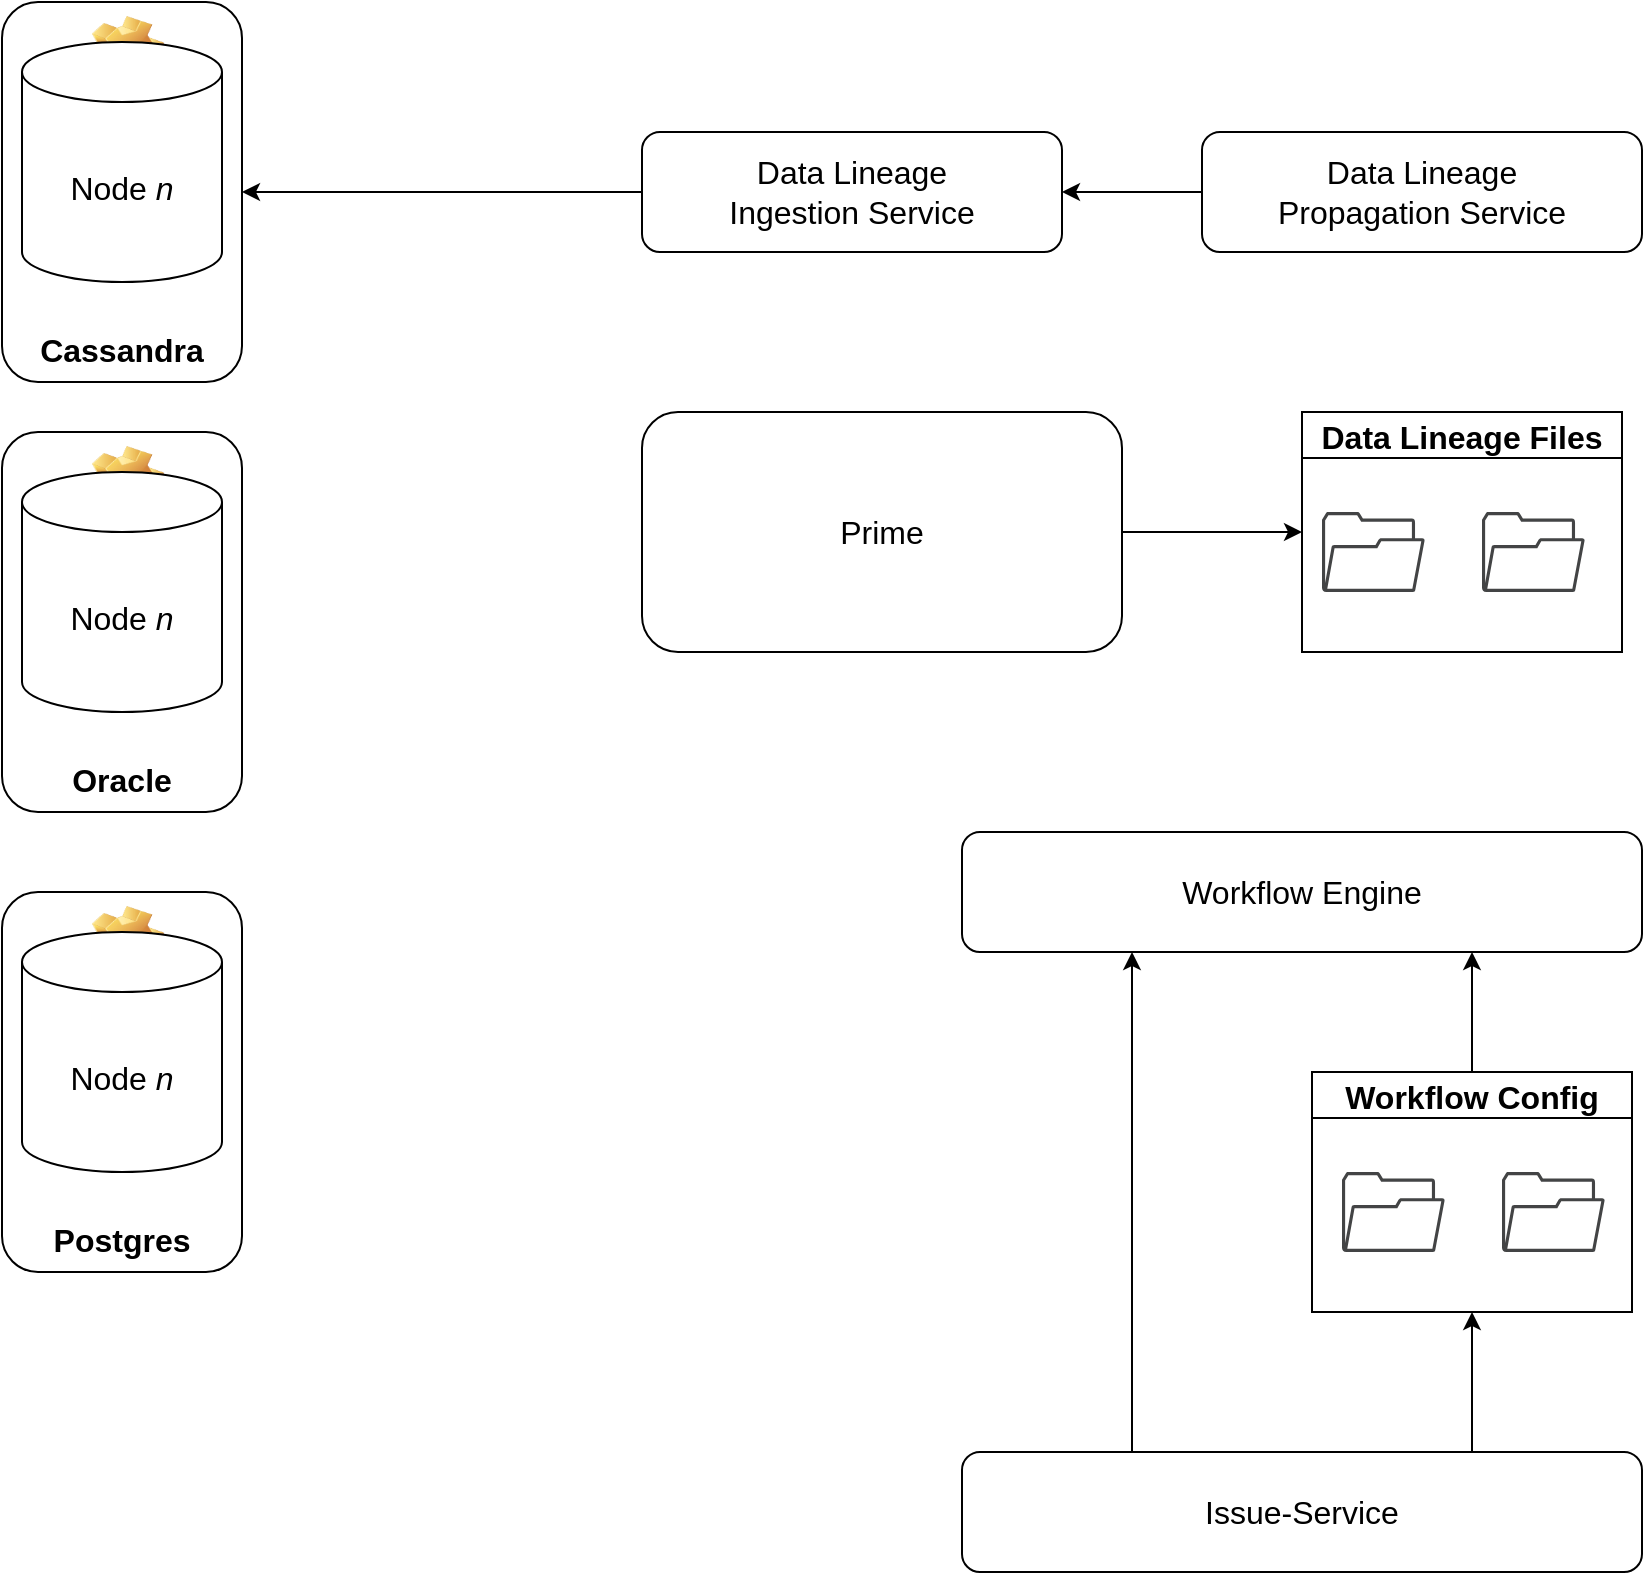 <mxfile version="20.0.4" type="github">
  <diagram id="CqKCCkXQD8Se-KNbkIMq" name="Page-1">
    <mxGraphModel dx="3341" dy="1841" grid="1" gridSize="10" guides="1" tooltips="1" connect="1" arrows="1" fold="1" page="1" pageScale="1" pageWidth="850" pageHeight="1100" math="0" shadow="0">
      <root>
        <mxCell id="0" />
        <mxCell id="1" parent="0" />
        <mxCell id="_ZaMVCGiZKowR8aK0YJU-36" value="Cassandra" style="label;whiteSpace=wrap;html=1;align=center;verticalAlign=bottom;spacingLeft=0;spacingBottom=4;imageAlign=center;imageVerticalAlign=top;image=img/clipart/Gear_128x128.png;fontSize=16;" vertex="1" parent="1">
          <mxGeometry x="600" y="155" width="120" height="190" as="geometry" />
        </mxCell>
        <mxCell id="_ZaMVCGiZKowR8aK0YJU-25" style="edgeStyle=orthogonalEdgeStyle;rounded=0;orthogonalLoop=1;jettySize=auto;html=1;exitX=1;exitY=0.5;exitDx=0;exitDy=0;entryX=0;entryY=0.5;entryDx=0;entryDy=0;fontSize=16;" edge="1" parent="1" source="_ZaMVCGiZKowR8aK0YJU-3" target="_ZaMVCGiZKowR8aK0YJU-6">
          <mxGeometry relative="1" as="geometry" />
        </mxCell>
        <mxCell id="_ZaMVCGiZKowR8aK0YJU-3" value="Prime" style="rounded=1;whiteSpace=wrap;html=1;fontSize=16;" vertex="1" parent="1">
          <mxGeometry x="920" y="360" width="240" height="120" as="geometry" />
        </mxCell>
        <mxCell id="_ZaMVCGiZKowR8aK0YJU-14" value="" style="group" vertex="1" connectable="0" parent="1">
          <mxGeometry x="1250" y="360" width="160" height="120" as="geometry" />
        </mxCell>
        <mxCell id="_ZaMVCGiZKowR8aK0YJU-6" value="Data Lineage Files" style="swimlane;fontSize=16;container=0;autosize=0;direction=east;" vertex="1" parent="_ZaMVCGiZKowR8aK0YJU-14">
          <mxGeometry width="160" height="120" as="geometry">
            <mxRectangle x="320" y="830" width="180" height="30" as="alternateBounds" />
          </mxGeometry>
        </mxCell>
        <mxCell id="_ZaMVCGiZKowR8aK0YJU-4" value="" style="sketch=0;pointerEvents=1;shadow=0;dashed=0;html=1;strokeColor=none;fillColor=#434445;aspect=fixed;labelPosition=center;verticalLabelPosition=bottom;verticalAlign=top;align=center;outlineConnect=0;shape=mxgraph.vvd.folder;fontSize=16;autosize=0;direction=east;container=0;" vertex="1" parent="_ZaMVCGiZKowR8aK0YJU-14">
          <mxGeometry x="10" y="50" width="51.43" height="40" as="geometry" />
        </mxCell>
        <mxCell id="_ZaMVCGiZKowR8aK0YJU-9" value="" style="sketch=0;pointerEvents=1;shadow=0;dashed=0;html=1;strokeColor=none;fillColor=#434445;aspect=fixed;labelPosition=center;verticalLabelPosition=bottom;verticalAlign=top;align=center;outlineConnect=0;shape=mxgraph.vvd.folder;fontSize=16;autosize=0;direction=east;container=0;" vertex="1" parent="_ZaMVCGiZKowR8aK0YJU-14">
          <mxGeometry x="90" y="50" width="51.43" height="40" as="geometry" />
        </mxCell>
        <mxCell id="_ZaMVCGiZKowR8aK0YJU-16" value="" style="group" vertex="1" connectable="0" parent="1">
          <mxGeometry x="1260" y="690" width="160" height="120" as="geometry" />
        </mxCell>
        <mxCell id="_ZaMVCGiZKowR8aK0YJU-17" value="Workflow Config" style="swimlane;fontSize=16;container=0;autosize=0;direction=east;" vertex="1" parent="_ZaMVCGiZKowR8aK0YJU-16">
          <mxGeometry x="-5" width="160" height="120" as="geometry">
            <mxRectangle x="320" y="830" width="180" height="30" as="alternateBounds" />
          </mxGeometry>
        </mxCell>
        <mxCell id="_ZaMVCGiZKowR8aK0YJU-18" value="" style="sketch=0;pointerEvents=1;shadow=0;dashed=0;html=1;strokeColor=none;fillColor=#434445;aspect=fixed;labelPosition=center;verticalLabelPosition=bottom;verticalAlign=top;align=center;outlineConnect=0;shape=mxgraph.vvd.folder;fontSize=16;autosize=0;direction=east;container=0;" vertex="1" parent="_ZaMVCGiZKowR8aK0YJU-16">
          <mxGeometry x="10" y="50" width="51.43" height="40" as="geometry" />
        </mxCell>
        <mxCell id="_ZaMVCGiZKowR8aK0YJU-19" value="" style="sketch=0;pointerEvents=1;shadow=0;dashed=0;html=1;strokeColor=none;fillColor=#434445;aspect=fixed;labelPosition=center;verticalLabelPosition=bottom;verticalAlign=top;align=center;outlineConnect=0;shape=mxgraph.vvd.folder;fontSize=16;autosize=0;direction=east;container=0;" vertex="1" parent="_ZaMVCGiZKowR8aK0YJU-16">
          <mxGeometry x="90" y="50" width="51.43" height="40" as="geometry" />
        </mxCell>
        <mxCell id="_ZaMVCGiZKowR8aK0YJU-20" value="Workflow Engine" style="rounded=1;whiteSpace=wrap;html=1;fontSize=16;" vertex="1" parent="1">
          <mxGeometry x="1080" y="570" width="340" height="60" as="geometry" />
        </mxCell>
        <mxCell id="_ZaMVCGiZKowR8aK0YJU-21" style="edgeStyle=orthogonalEdgeStyle;rounded=0;orthogonalLoop=1;jettySize=auto;html=1;exitX=0.5;exitY=0;exitDx=0;exitDy=0;entryX=0.75;entryY=1;entryDx=0;entryDy=0;fontSize=16;" edge="1" parent="1" source="_ZaMVCGiZKowR8aK0YJU-17" target="_ZaMVCGiZKowR8aK0YJU-20">
          <mxGeometry relative="1" as="geometry" />
        </mxCell>
        <mxCell id="_ZaMVCGiZKowR8aK0YJU-23" style="edgeStyle=orthogonalEdgeStyle;rounded=0;orthogonalLoop=1;jettySize=auto;html=1;exitX=0.75;exitY=0;exitDx=0;exitDy=0;entryX=0.5;entryY=1;entryDx=0;entryDy=0;fontSize=16;" edge="1" parent="1" source="_ZaMVCGiZKowR8aK0YJU-22" target="_ZaMVCGiZKowR8aK0YJU-17">
          <mxGeometry relative="1" as="geometry" />
        </mxCell>
        <mxCell id="_ZaMVCGiZKowR8aK0YJU-24" style="edgeStyle=orthogonalEdgeStyle;rounded=0;orthogonalLoop=1;jettySize=auto;html=1;exitX=0.25;exitY=0;exitDx=0;exitDy=0;entryX=0.25;entryY=1;entryDx=0;entryDy=0;fontSize=16;" edge="1" parent="1" source="_ZaMVCGiZKowR8aK0YJU-22" target="_ZaMVCGiZKowR8aK0YJU-20">
          <mxGeometry relative="1" as="geometry" />
        </mxCell>
        <mxCell id="_ZaMVCGiZKowR8aK0YJU-22" value="Issue-Service" style="rounded=1;whiteSpace=wrap;html=1;fontSize=16;" vertex="1" parent="1">
          <mxGeometry x="1080" y="880" width="340" height="60" as="geometry" />
        </mxCell>
        <mxCell id="_ZaMVCGiZKowR8aK0YJU-37" style="edgeStyle=orthogonalEdgeStyle;rounded=0;orthogonalLoop=1;jettySize=auto;html=1;exitX=0;exitY=0.5;exitDx=0;exitDy=0;entryX=1;entryY=0.5;entryDx=0;entryDy=0;fontSize=16;" edge="1" parent="1" source="_ZaMVCGiZKowR8aK0YJU-26" target="_ZaMVCGiZKowR8aK0YJU-36">
          <mxGeometry relative="1" as="geometry" />
        </mxCell>
        <mxCell id="_ZaMVCGiZKowR8aK0YJU-26" value="Data Lineage&lt;br&gt;Ingestion Service" style="rounded=1;whiteSpace=wrap;html=1;fontSize=16;" vertex="1" parent="1">
          <mxGeometry x="920" y="220" width="210" height="60" as="geometry" />
        </mxCell>
        <mxCell id="_ZaMVCGiZKowR8aK0YJU-31" style="edgeStyle=orthogonalEdgeStyle;rounded=0;orthogonalLoop=1;jettySize=auto;html=1;entryX=1;entryY=0.5;entryDx=0;entryDy=0;fontSize=16;" edge="1" parent="1" source="_ZaMVCGiZKowR8aK0YJU-30" target="_ZaMVCGiZKowR8aK0YJU-26">
          <mxGeometry relative="1" as="geometry" />
        </mxCell>
        <mxCell id="_ZaMVCGiZKowR8aK0YJU-30" value="Data Lineage&lt;br&gt;Propagation Service" style="rounded=1;whiteSpace=wrap;html=1;fontSize=16;" vertex="1" parent="1">
          <mxGeometry x="1200" y="220" width="220" height="60" as="geometry" />
        </mxCell>
        <mxCell id="_ZaMVCGiZKowR8aK0YJU-34" value="Node &lt;i&gt;n&lt;/i&gt;" style="shape=cylinder3;whiteSpace=wrap;html=1;boundedLbl=1;backgroundOutline=1;size=15;fontSize=16;flipV=0;" vertex="1" parent="1">
          <mxGeometry x="610" y="175" width="100" height="120" as="geometry" />
        </mxCell>
        <mxCell id="_ZaMVCGiZKowR8aK0YJU-41" value="" style="group" vertex="1" connectable="0" parent="1">
          <mxGeometry x="600" y="600" width="120" height="190" as="geometry" />
        </mxCell>
        <mxCell id="_ZaMVCGiZKowR8aK0YJU-38" value="Postgres" style="label;whiteSpace=wrap;html=1;align=center;verticalAlign=bottom;spacingLeft=0;spacingBottom=4;imageAlign=center;imageVerticalAlign=top;image=img/clipart/Gear_128x128.png;fontSize=16;" vertex="1" parent="_ZaMVCGiZKowR8aK0YJU-41">
          <mxGeometry width="120" height="190" as="geometry" />
        </mxCell>
        <mxCell id="_ZaMVCGiZKowR8aK0YJU-40" value="Node &lt;i&gt;n&lt;/i&gt;" style="shape=cylinder3;whiteSpace=wrap;html=1;boundedLbl=1;backgroundOutline=1;size=15;fontSize=16;flipV=0;" vertex="1" parent="_ZaMVCGiZKowR8aK0YJU-41">
          <mxGeometry x="10" y="20" width="100" height="120" as="geometry" />
        </mxCell>
        <mxCell id="_ZaMVCGiZKowR8aK0YJU-42" value="" style="group" vertex="1" connectable="0" parent="1">
          <mxGeometry x="600" y="370" width="120" height="190" as="geometry" />
        </mxCell>
        <mxCell id="_ZaMVCGiZKowR8aK0YJU-43" value="Oracle" style="label;whiteSpace=wrap;html=1;align=center;verticalAlign=bottom;spacingLeft=0;spacingBottom=4;imageAlign=center;imageVerticalAlign=top;image=img/clipart/Gear_128x128.png;fontSize=16;" vertex="1" parent="_ZaMVCGiZKowR8aK0YJU-42">
          <mxGeometry width="120" height="190" as="geometry" />
        </mxCell>
        <mxCell id="_ZaMVCGiZKowR8aK0YJU-44" value="Node &lt;i&gt;n&lt;/i&gt;" style="shape=cylinder3;whiteSpace=wrap;html=1;boundedLbl=1;backgroundOutline=1;size=15;fontSize=16;flipV=0;" vertex="1" parent="_ZaMVCGiZKowR8aK0YJU-42">
          <mxGeometry x="10" y="20" width="100" height="120" as="geometry" />
        </mxCell>
      </root>
    </mxGraphModel>
  </diagram>
</mxfile>
